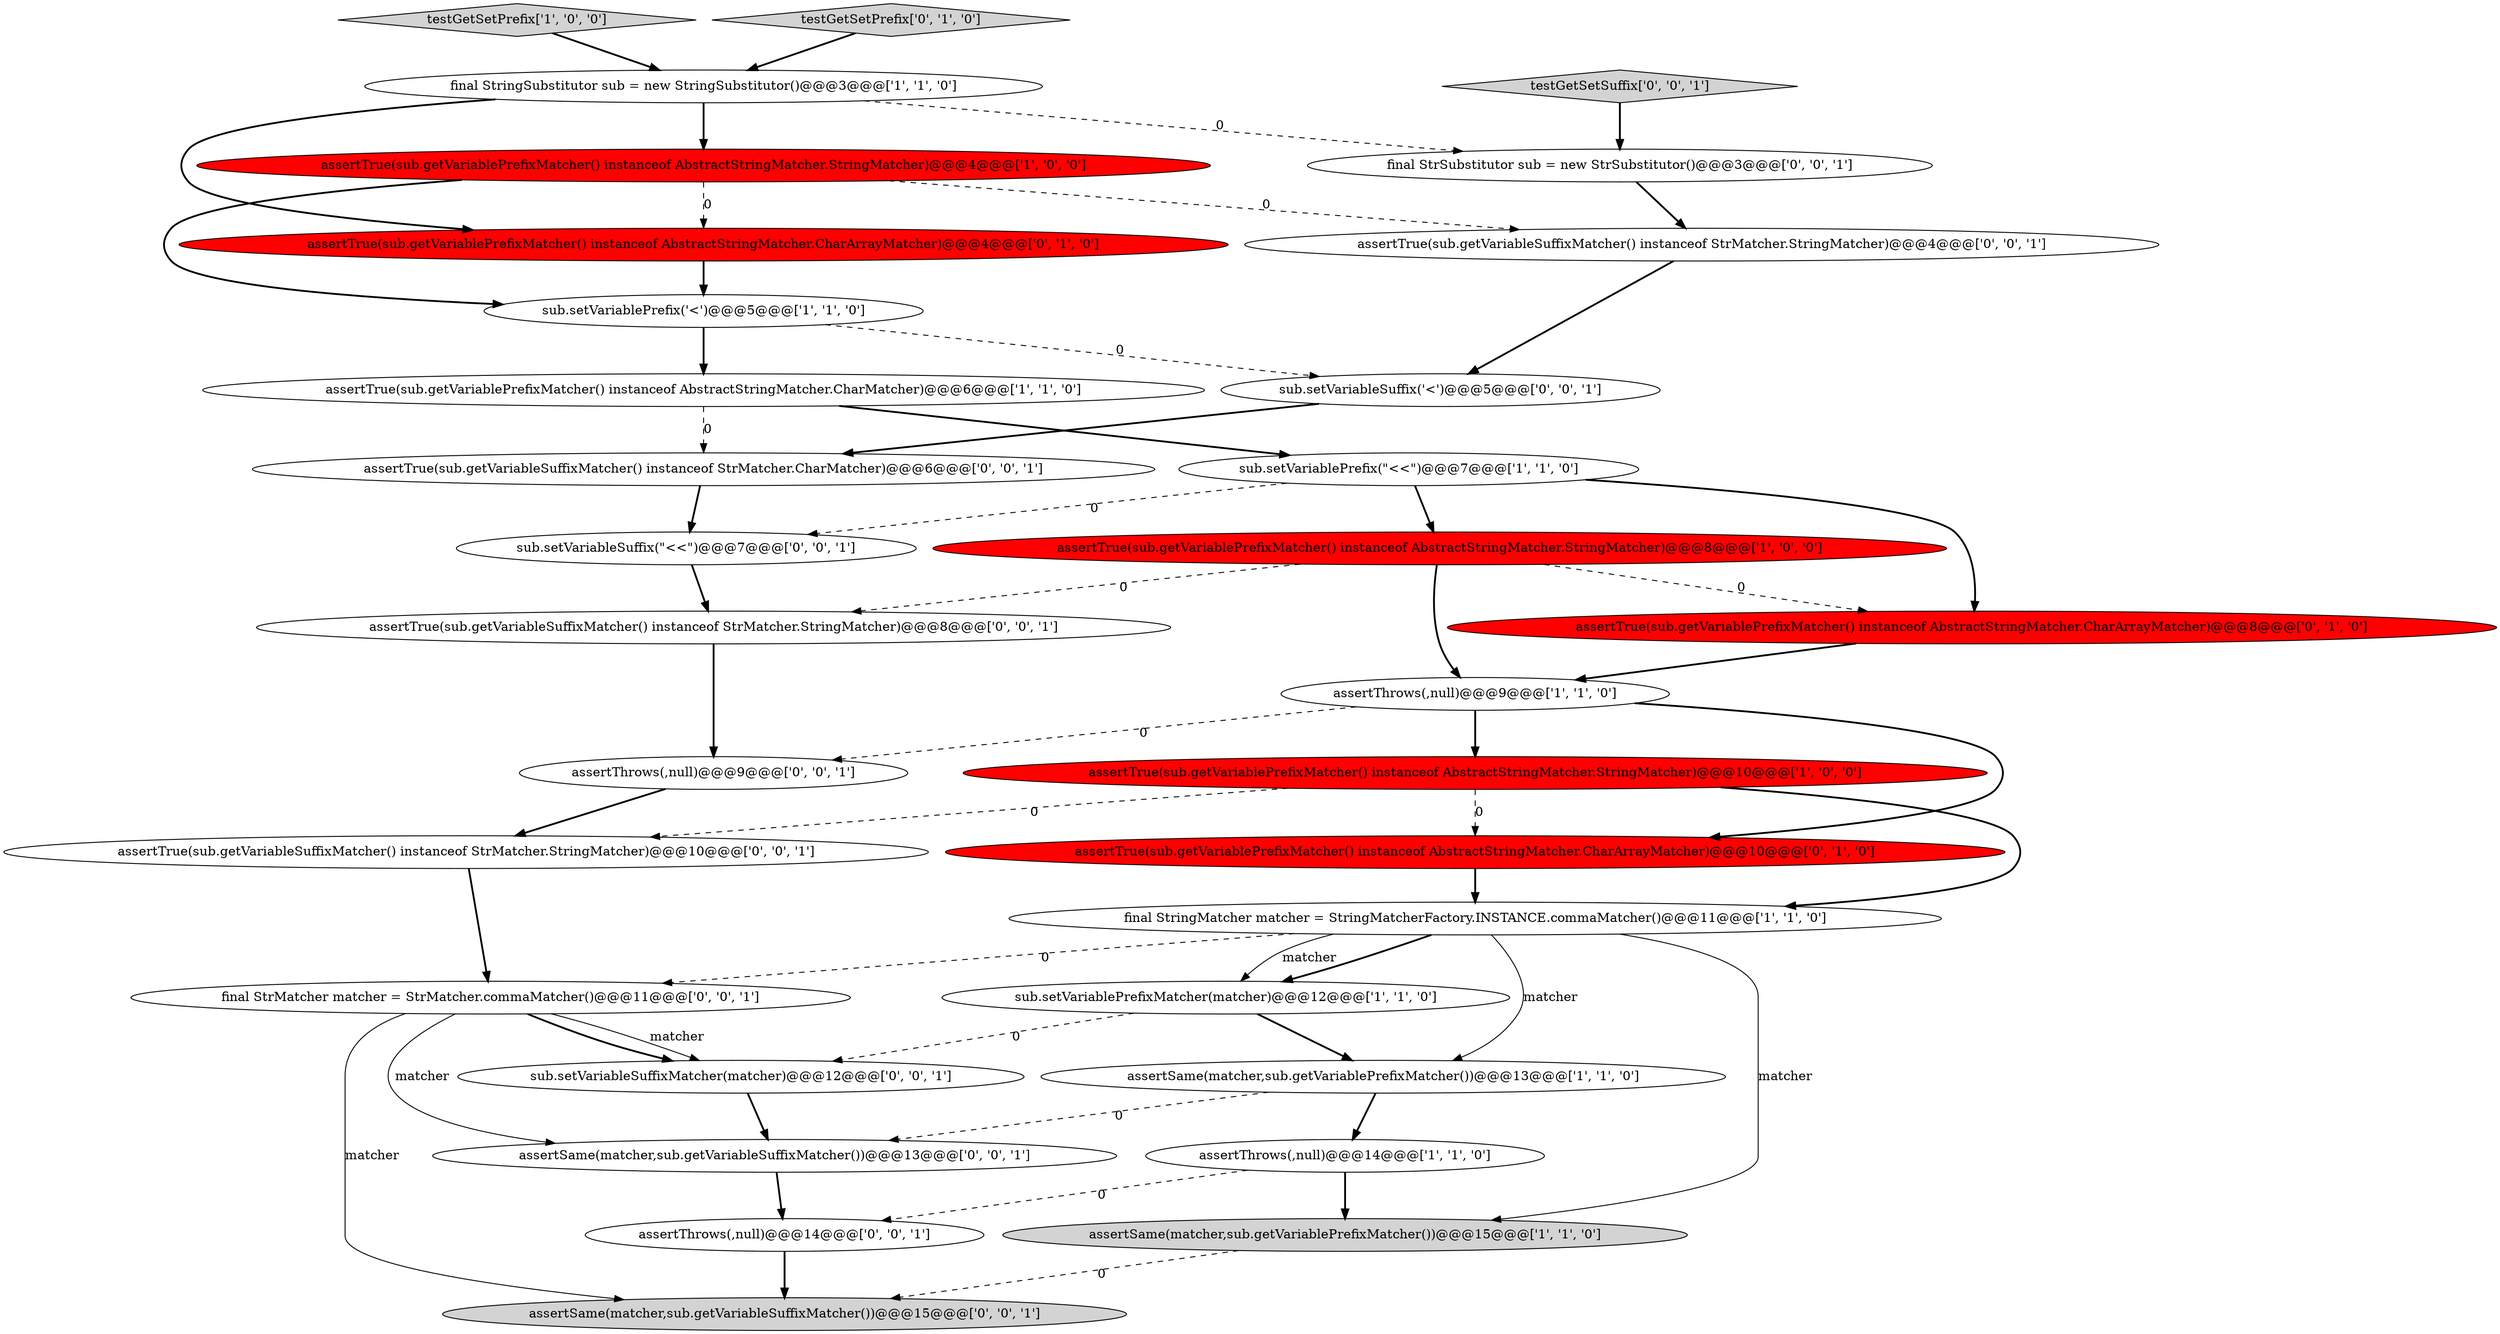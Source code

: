 digraph {
0 [style = filled, label = "assertTrue(sub.getVariablePrefixMatcher() instanceof AbstractStringMatcher.CharMatcher)@@@6@@@['1', '1', '0']", fillcolor = white, shape = ellipse image = "AAA0AAABBB1BBB"];
17 [style = filled, label = "assertTrue(sub.getVariablePrefixMatcher() instanceof AbstractStringMatcher.CharArrayMatcher)@@@4@@@['0', '1', '0']", fillcolor = red, shape = ellipse image = "AAA1AAABBB2BBB"];
13 [style = filled, label = "testGetSetPrefix['1', '0', '0']", fillcolor = lightgray, shape = diamond image = "AAA0AAABBB1BBB"];
22 [style = filled, label = "assertTrue(sub.getVariableSuffixMatcher() instanceof StrMatcher.StringMatcher)@@@4@@@['0', '0', '1']", fillcolor = white, shape = ellipse image = "AAA0AAABBB3BBB"];
24 [style = filled, label = "final StrSubstitutor sub = new StrSubstitutor()@@@3@@@['0', '0', '1']", fillcolor = white, shape = ellipse image = "AAA0AAABBB3BBB"];
8 [style = filled, label = "sub.setVariablePrefix('<')@@@5@@@['1', '1', '0']", fillcolor = white, shape = ellipse image = "AAA0AAABBB1BBB"];
14 [style = filled, label = "assertTrue(sub.getVariablePrefixMatcher() instanceof AbstractStringMatcher.CharArrayMatcher)@@@8@@@['0', '1', '0']", fillcolor = red, shape = ellipse image = "AAA1AAABBB2BBB"];
31 [style = filled, label = "assertTrue(sub.getVariableSuffixMatcher() instanceof StrMatcher.StringMatcher)@@@10@@@['0', '0', '1']", fillcolor = white, shape = ellipse image = "AAA0AAABBB3BBB"];
15 [style = filled, label = "testGetSetPrefix['0', '1', '0']", fillcolor = lightgray, shape = diamond image = "AAA0AAABBB2BBB"];
21 [style = filled, label = "testGetSetSuffix['0', '0', '1']", fillcolor = lightgray, shape = diamond image = "AAA0AAABBB3BBB"];
7 [style = filled, label = "assertThrows(,null)@@@9@@@['1', '1', '0']", fillcolor = white, shape = ellipse image = "AAA0AAABBB1BBB"];
25 [style = filled, label = "assertThrows(,null)@@@9@@@['0', '0', '1']", fillcolor = white, shape = ellipse image = "AAA0AAABBB3BBB"];
3 [style = filled, label = "final StringMatcher matcher = StringMatcherFactory.INSTANCE.commaMatcher()@@@11@@@['1', '1', '0']", fillcolor = white, shape = ellipse image = "AAA0AAABBB1BBB"];
27 [style = filled, label = "assertTrue(sub.getVariableSuffixMatcher() instanceof StrMatcher.StringMatcher)@@@8@@@['0', '0', '1']", fillcolor = white, shape = ellipse image = "AAA0AAABBB3BBB"];
29 [style = filled, label = "assertThrows(,null)@@@14@@@['0', '0', '1']", fillcolor = white, shape = ellipse image = "AAA0AAABBB3BBB"];
10 [style = filled, label = "sub.setVariablePrefixMatcher(matcher)@@@12@@@['1', '1', '0']", fillcolor = white, shape = ellipse image = "AAA0AAABBB1BBB"];
23 [style = filled, label = "sub.setVariableSuffixMatcher(matcher)@@@12@@@['0', '0', '1']", fillcolor = white, shape = ellipse image = "AAA0AAABBB3BBB"];
2 [style = filled, label = "final StringSubstitutor sub = new StringSubstitutor()@@@3@@@['1', '1', '0']", fillcolor = white, shape = ellipse image = "AAA0AAABBB1BBB"];
16 [style = filled, label = "assertTrue(sub.getVariablePrefixMatcher() instanceof AbstractStringMatcher.CharArrayMatcher)@@@10@@@['0', '1', '0']", fillcolor = red, shape = ellipse image = "AAA1AAABBB2BBB"];
5 [style = filled, label = "assertTrue(sub.getVariablePrefixMatcher() instanceof AbstractStringMatcher.StringMatcher)@@@4@@@['1', '0', '0']", fillcolor = red, shape = ellipse image = "AAA1AAABBB1BBB"];
28 [style = filled, label = "assertSame(matcher,sub.getVariableSuffixMatcher())@@@13@@@['0', '0', '1']", fillcolor = white, shape = ellipse image = "AAA0AAABBB3BBB"];
18 [style = filled, label = "sub.setVariableSuffix(\"<<\")@@@7@@@['0', '0', '1']", fillcolor = white, shape = ellipse image = "AAA0AAABBB3BBB"];
19 [style = filled, label = "assertTrue(sub.getVariableSuffixMatcher() instanceof StrMatcher.CharMatcher)@@@6@@@['0', '0', '1']", fillcolor = white, shape = ellipse image = "AAA0AAABBB3BBB"];
1 [style = filled, label = "assertSame(matcher,sub.getVariablePrefixMatcher())@@@15@@@['1', '1', '0']", fillcolor = lightgray, shape = ellipse image = "AAA0AAABBB1BBB"];
12 [style = filled, label = "assertTrue(sub.getVariablePrefixMatcher() instanceof AbstractStringMatcher.StringMatcher)@@@8@@@['1', '0', '0']", fillcolor = red, shape = ellipse image = "AAA1AAABBB1BBB"];
4 [style = filled, label = "assertSame(matcher,sub.getVariablePrefixMatcher())@@@13@@@['1', '1', '0']", fillcolor = white, shape = ellipse image = "AAA0AAABBB1BBB"];
20 [style = filled, label = "assertSame(matcher,sub.getVariableSuffixMatcher())@@@15@@@['0', '0', '1']", fillcolor = lightgray, shape = ellipse image = "AAA0AAABBB3BBB"];
26 [style = filled, label = "final StrMatcher matcher = StrMatcher.commaMatcher()@@@11@@@['0', '0', '1']", fillcolor = white, shape = ellipse image = "AAA0AAABBB3BBB"];
11 [style = filled, label = "assertThrows(,null)@@@14@@@['1', '1', '0']", fillcolor = white, shape = ellipse image = "AAA0AAABBB1BBB"];
30 [style = filled, label = "sub.setVariableSuffix('<')@@@5@@@['0', '0', '1']", fillcolor = white, shape = ellipse image = "AAA0AAABBB3BBB"];
9 [style = filled, label = "sub.setVariablePrefix(\"<<\")@@@7@@@['1', '1', '0']", fillcolor = white, shape = ellipse image = "AAA0AAABBB1BBB"];
6 [style = filled, label = "assertTrue(sub.getVariablePrefixMatcher() instanceof AbstractStringMatcher.StringMatcher)@@@10@@@['1', '0', '0']", fillcolor = red, shape = ellipse image = "AAA1AAABBB1BBB"];
2->17 [style = bold, label=""];
17->8 [style = bold, label=""];
6->3 [style = bold, label=""];
5->8 [style = bold, label=""];
16->3 [style = bold, label=""];
28->29 [style = bold, label=""];
0->9 [style = bold, label=""];
15->2 [style = bold, label=""];
19->18 [style = bold, label=""];
3->1 [style = solid, label="matcher"];
3->26 [style = dashed, label="0"];
11->1 [style = bold, label=""];
0->19 [style = dashed, label="0"];
9->18 [style = dashed, label="0"];
26->20 [style = solid, label="matcher"];
11->29 [style = dashed, label="0"];
26->23 [style = solid, label="matcher"];
26->28 [style = solid, label="matcher"];
6->31 [style = dashed, label="0"];
21->24 [style = bold, label=""];
24->22 [style = bold, label=""];
12->7 [style = bold, label=""];
22->30 [style = bold, label=""];
4->28 [style = dashed, label="0"];
14->7 [style = bold, label=""];
25->31 [style = bold, label=""];
1->20 [style = dashed, label="0"];
8->0 [style = bold, label=""];
23->28 [style = bold, label=""];
3->10 [style = bold, label=""];
30->19 [style = bold, label=""];
31->26 [style = bold, label=""];
29->20 [style = bold, label=""];
3->4 [style = solid, label="matcher"];
6->16 [style = dashed, label="0"];
5->17 [style = dashed, label="0"];
12->14 [style = dashed, label="0"];
18->27 [style = bold, label=""];
26->23 [style = bold, label=""];
7->16 [style = bold, label=""];
7->6 [style = bold, label=""];
12->27 [style = dashed, label="0"];
9->14 [style = bold, label=""];
10->4 [style = bold, label=""];
7->25 [style = dashed, label="0"];
8->30 [style = dashed, label="0"];
9->12 [style = bold, label=""];
2->24 [style = dashed, label="0"];
4->11 [style = bold, label=""];
3->10 [style = solid, label="matcher"];
27->25 [style = bold, label=""];
10->23 [style = dashed, label="0"];
2->5 [style = bold, label=""];
13->2 [style = bold, label=""];
5->22 [style = dashed, label="0"];
}
